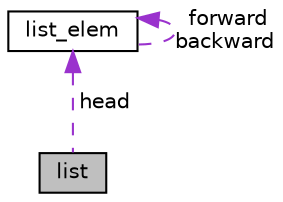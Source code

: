 digraph "list"
{
  edge [fontname="Helvetica",fontsize="10",labelfontname="Helvetica",labelfontsize="10"];
  node [fontname="Helvetica",fontsize="10",shape=record];
  Node1 [label="list",height=0.2,width=0.4,color="black", fillcolor="grey75", style="filled", fontcolor="black"];
  Node2 -> Node1 [dir="back",color="darkorchid3",fontsize="10",style="dashed",label=" head" ];
  Node2 [label="list_elem",height=0.2,width=0.4,color="black", fillcolor="white", style="filled",URL="$structlist__elem.html"];
  Node2 -> Node2 [dir="back",color="darkorchid3",fontsize="10",style="dashed",label=" forward\nbackward" ];
}
